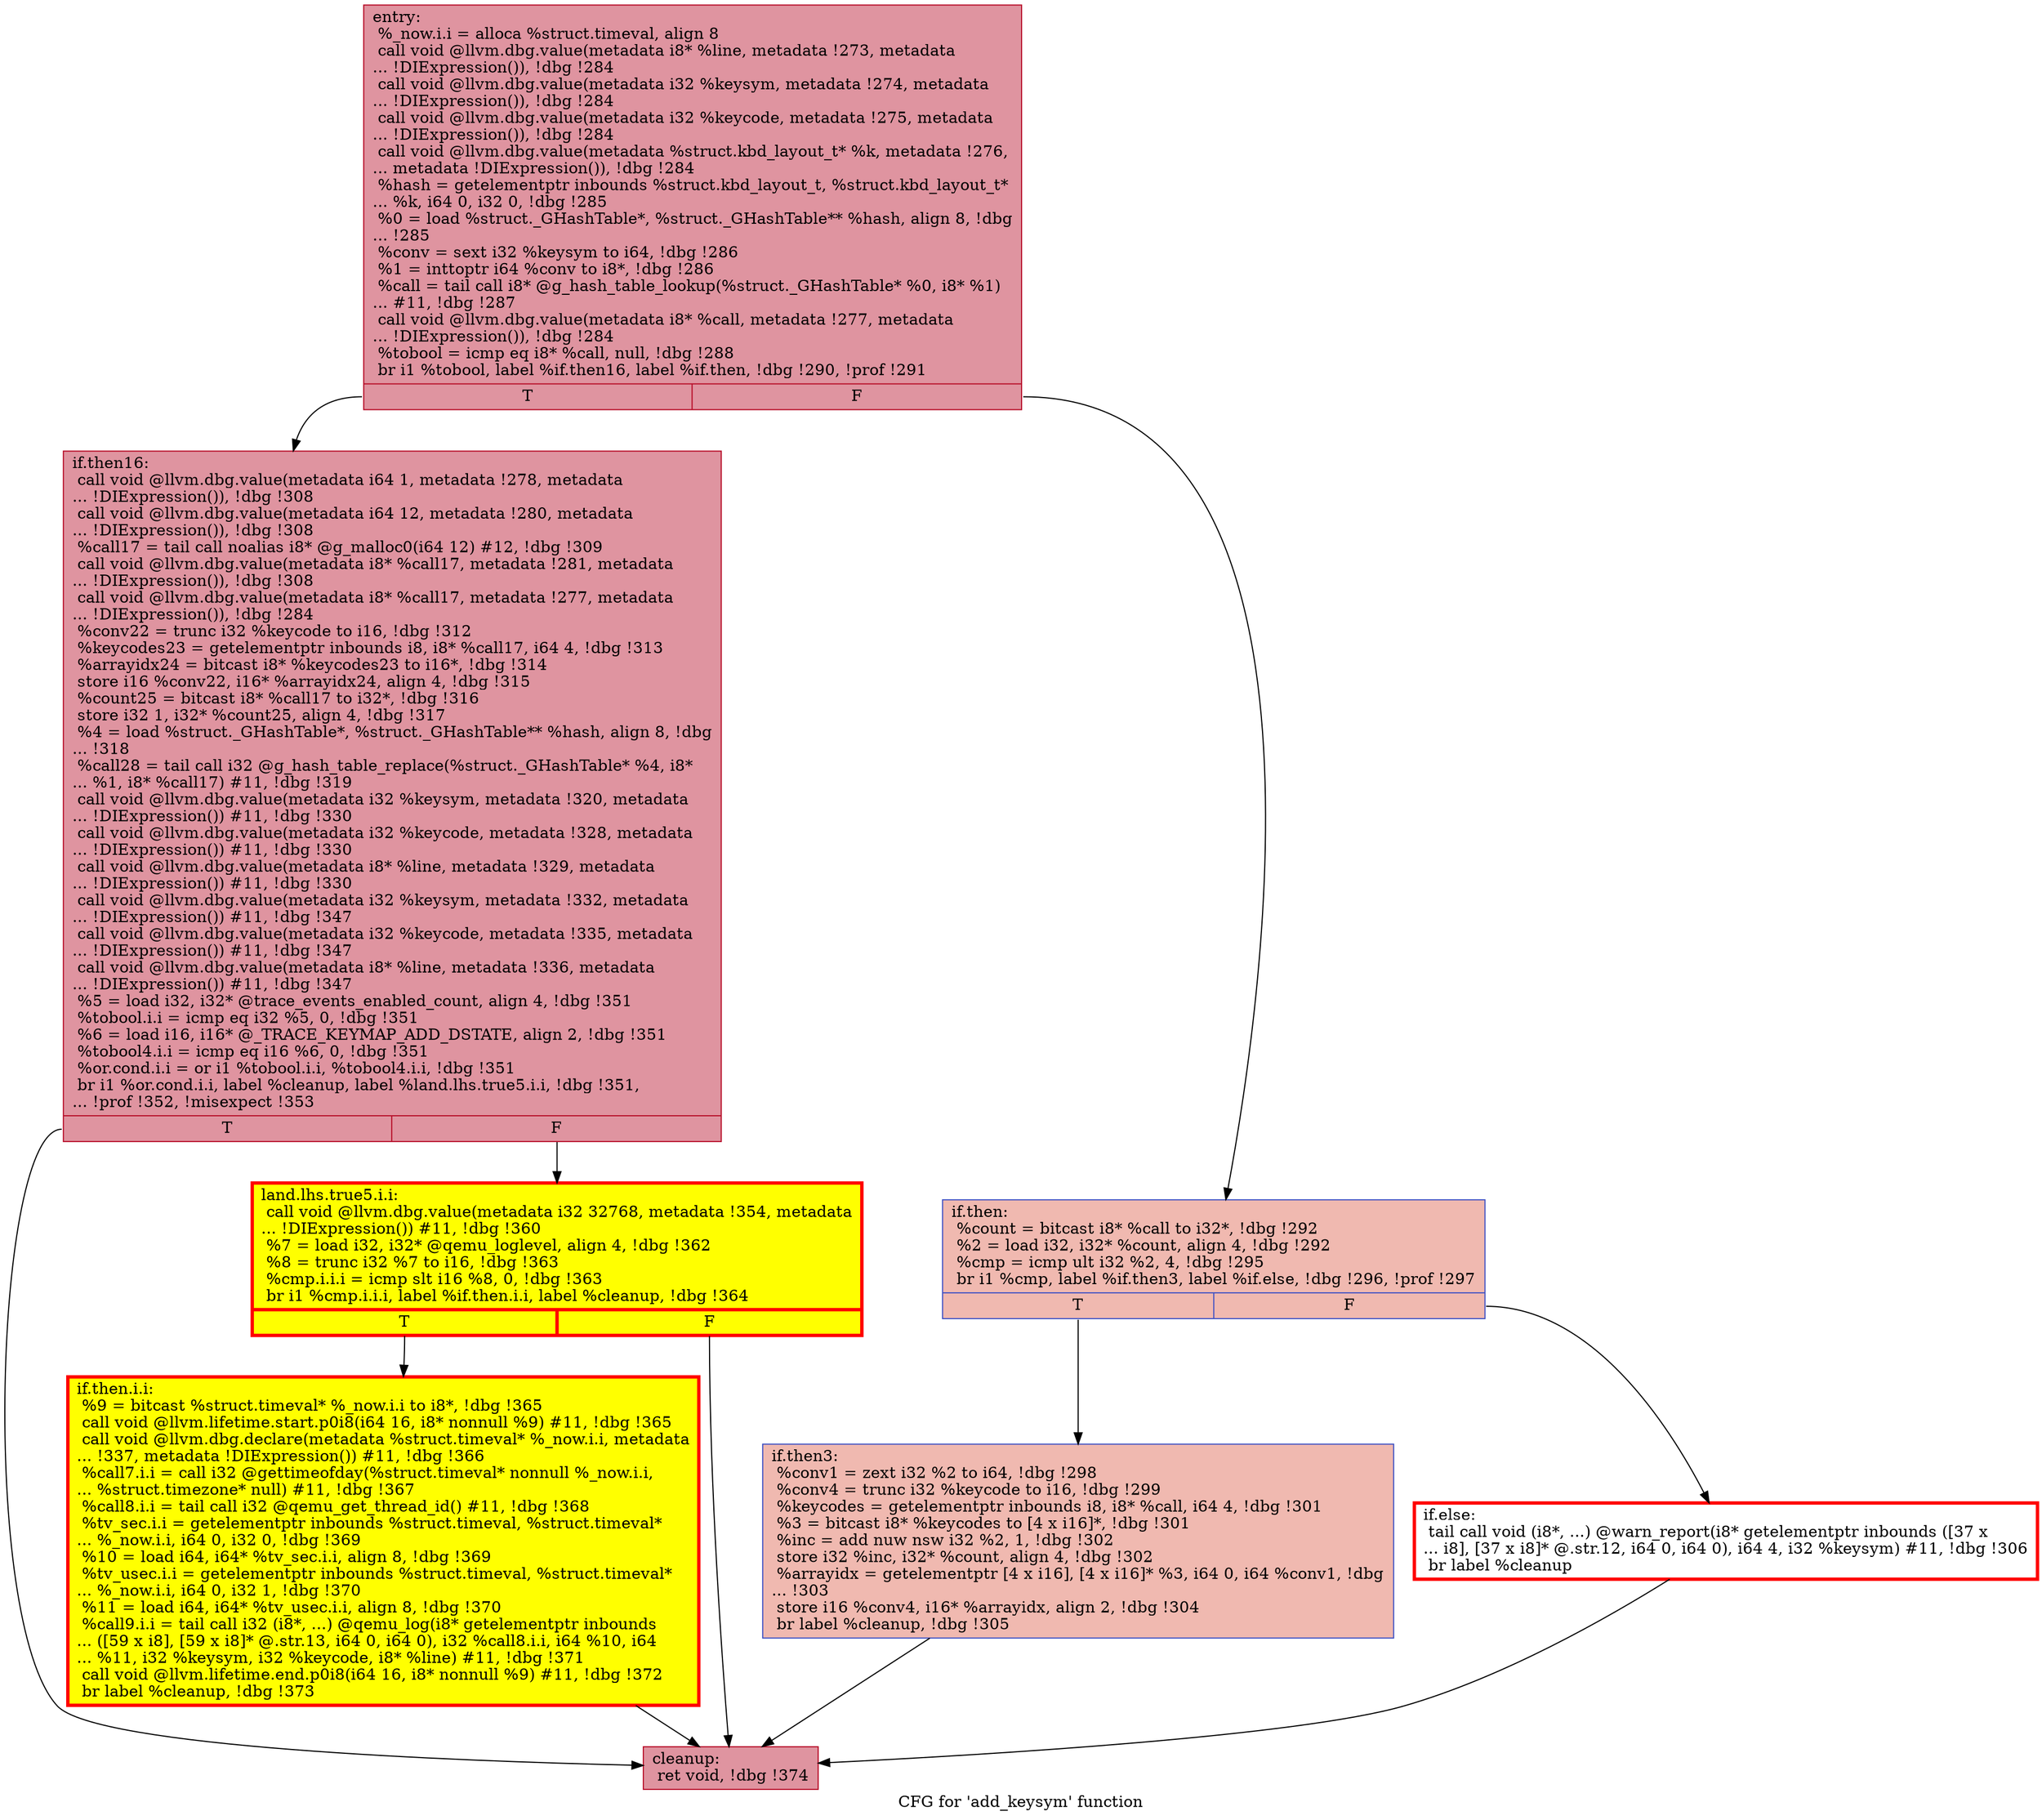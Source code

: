 digraph "CFG for 'add_keysym' function" {
	label="CFG for 'add_keysym' function";

	Node0x559b6323a540 [shape=record,color="#b70d28ff", style=filled, fillcolor="#b70d2870",label="{entry:\l  %_now.i.i = alloca %struct.timeval, align 8\l  call void @llvm.dbg.value(metadata i8* %line, metadata !273, metadata\l... !DIExpression()), !dbg !284\l  call void @llvm.dbg.value(metadata i32 %keysym, metadata !274, metadata\l... !DIExpression()), !dbg !284\l  call void @llvm.dbg.value(metadata i32 %keycode, metadata !275, metadata\l... !DIExpression()), !dbg !284\l  call void @llvm.dbg.value(metadata %struct.kbd_layout_t* %k, metadata !276,\l... metadata !DIExpression()), !dbg !284\l  %hash = getelementptr inbounds %struct.kbd_layout_t, %struct.kbd_layout_t*\l... %k, i64 0, i32 0, !dbg !285\l  %0 = load %struct._GHashTable*, %struct._GHashTable** %hash, align 8, !dbg\l... !285\l  %conv = sext i32 %keysym to i64, !dbg !286\l  %1 = inttoptr i64 %conv to i8*, !dbg !286\l  %call = tail call i8* @g_hash_table_lookup(%struct._GHashTable* %0, i8* %1)\l... #11, !dbg !287\l  call void @llvm.dbg.value(metadata i8* %call, metadata !277, metadata\l... !DIExpression()), !dbg !284\l  %tobool = icmp eq i8* %call, null, !dbg !288\l  br i1 %tobool, label %if.then16, label %if.then, !dbg !290, !prof !291\l|{<s0>T|<s1>F}}"];
	Node0x559b6323a540:s0 -> Node0x559b63240b90;
	Node0x559b6323a540:s1 -> Node0x559b6323d800;
	Node0x559b6323d800 [shape=record,color="#3d50c3ff", style=filled, fillcolor="#de614d70",label="{if.then:                                          \l  %count = bitcast i8* %call to i32*, !dbg !292\l  %2 = load i32, i32* %count, align 4, !dbg !292\l  %cmp = icmp ult i32 %2, 4, !dbg !295\l  br i1 %cmp, label %if.then3, label %if.else, !dbg !296, !prof !297\l|{<s0>T|<s1>F}}"];
	Node0x559b6323d800:s0 -> Node0x559b6323dbf0;
	Node0x559b6323d800:s1 -> Node0x559b6323dcd0;
	Node0x559b6323dbf0 [shape=record,color="#3d50c3ff", style=filled, fillcolor="#de614d70",label="{if.then3:                                         \l  %conv1 = zext i32 %2 to i64, !dbg !298\l  %conv4 = trunc i32 %keycode to i16, !dbg !299\l  %keycodes = getelementptr inbounds i8, i8* %call, i64 4, !dbg !301\l  %3 = bitcast i8* %keycodes to [4 x i16]*, !dbg !301\l  %inc = add nuw nsw i32 %2, 1, !dbg !302\l  store i32 %inc, i32* %count, align 4, !dbg !302\l  %arrayidx = getelementptr [4 x i16], [4 x i16]* %3, i64 0, i64 %conv1, !dbg\l... !303\l  store i16 %conv4, i16* %arrayidx, align 2, !dbg !304\l  br label %cleanup, !dbg !305\l}"];
	Node0x559b6323dbf0 -> Node0x559b6323f5c0;
	Node0x559b6323dcd0 [shape=record,penwidth=3.0, color="red",label="{if.else:                                          \l  tail call void (i8*, ...) @warn_report(i8* getelementptr inbounds ([37 x\l... i8], [37 x i8]* @.str.12, i64 0, i64 0), i64 4, i32 %keysym) #11, !dbg !306\l  br label %cleanup\l}"];
	Node0x559b6323dcd0 -> Node0x559b6323f5c0;
	Node0x559b63240b90 [shape=record,color="#b70d28ff", style=filled, fillcolor="#b70d2870",label="{if.then16:                                        \l  call void @llvm.dbg.value(metadata i64 1, metadata !278, metadata\l... !DIExpression()), !dbg !308\l  call void @llvm.dbg.value(metadata i64 12, metadata !280, metadata\l... !DIExpression()), !dbg !308\l  %call17 = tail call noalias i8* @g_malloc0(i64 12) #12, !dbg !309\l  call void @llvm.dbg.value(metadata i8* %call17, metadata !281, metadata\l... !DIExpression()), !dbg !308\l  call void @llvm.dbg.value(metadata i8* %call17, metadata !277, metadata\l... !DIExpression()), !dbg !284\l  %conv22 = trunc i32 %keycode to i16, !dbg !312\l  %keycodes23 = getelementptr inbounds i8, i8* %call17, i64 4, !dbg !313\l  %arrayidx24 = bitcast i8* %keycodes23 to i16*, !dbg !314\l  store i16 %conv22, i16* %arrayidx24, align 4, !dbg !315\l  %count25 = bitcast i8* %call17 to i32*, !dbg !316\l  store i32 1, i32* %count25, align 4, !dbg !317\l  %4 = load %struct._GHashTable*, %struct._GHashTable** %hash, align 8, !dbg\l... !318\l  %call28 = tail call i32 @g_hash_table_replace(%struct._GHashTable* %4, i8*\l... %1, i8* %call17) #11, !dbg !319\l  call void @llvm.dbg.value(metadata i32 %keysym, metadata !320, metadata\l... !DIExpression()) #11, !dbg !330\l  call void @llvm.dbg.value(metadata i32 %keycode, metadata !328, metadata\l... !DIExpression()) #11, !dbg !330\l  call void @llvm.dbg.value(metadata i8* %line, metadata !329, metadata\l... !DIExpression()) #11, !dbg !330\l  call void @llvm.dbg.value(metadata i32 %keysym, metadata !332, metadata\l... !DIExpression()) #11, !dbg !347\l  call void @llvm.dbg.value(metadata i32 %keycode, metadata !335, metadata\l... !DIExpression()) #11, !dbg !347\l  call void @llvm.dbg.value(metadata i8* %line, metadata !336, metadata\l... !DIExpression()) #11, !dbg !347\l  %5 = load i32, i32* @trace_events_enabled_count, align 4, !dbg !351\l  %tobool.i.i = icmp eq i32 %5, 0, !dbg !351\l  %6 = load i16, i16* @_TRACE_KEYMAP_ADD_DSTATE, align 2, !dbg !351\l  %tobool4.i.i = icmp eq i16 %6, 0, !dbg !351\l  %or.cond.i.i = or i1 %tobool.i.i, %tobool4.i.i, !dbg !351\l  br i1 %or.cond.i.i, label %cleanup, label %land.lhs.true5.i.i, !dbg !351,\l... !prof !352, !misexpect !353\l|{<s0>T|<s1>F}}"];
	Node0x559b63240b90:s0 -> Node0x559b6323f5c0;
	Node0x559b63240b90:s1 -> Node0x559b632194c0;
	Node0x559b632194c0 [shape=record,penwidth=3.0, style="filled", color="red", fillcolor="yellow",label="{land.lhs.true5.i.i:                               \l  call void @llvm.dbg.value(metadata i32 32768, metadata !354, metadata\l... !DIExpression()) #11, !dbg !360\l  %7 = load i32, i32* @qemu_loglevel, align 4, !dbg !362\l  %8 = trunc i32 %7 to i16, !dbg !363\l  %cmp.i.i.i = icmp slt i16 %8, 0, !dbg !363\l  br i1 %cmp.i.i.i, label %if.then.i.i, label %cleanup, !dbg !364\l|{<s0>T|<s1>F}}"];
	Node0x559b632194c0:s0 -> Node0x559b632286c0;
	Node0x559b632194c0:s1 -> Node0x559b6323f5c0;
	Node0x559b632286c0 [shape=record,penwidth=3.0, style="filled", color="red", fillcolor="yellow",label="{if.then.i.i:                                      \l  %9 = bitcast %struct.timeval* %_now.i.i to i8*, !dbg !365\l  call void @llvm.lifetime.start.p0i8(i64 16, i8* nonnull %9) #11, !dbg !365\l  call void @llvm.dbg.declare(metadata %struct.timeval* %_now.i.i, metadata\l... !337, metadata !DIExpression()) #11, !dbg !366\l  %call7.i.i = call i32 @gettimeofday(%struct.timeval* nonnull %_now.i.i,\l... %struct.timezone* null) #11, !dbg !367\l  %call8.i.i = tail call i32 @qemu_get_thread_id() #11, !dbg !368\l  %tv_sec.i.i = getelementptr inbounds %struct.timeval, %struct.timeval*\l... %_now.i.i, i64 0, i32 0, !dbg !369\l  %10 = load i64, i64* %tv_sec.i.i, align 8, !dbg !369\l  %tv_usec.i.i = getelementptr inbounds %struct.timeval, %struct.timeval*\l... %_now.i.i, i64 0, i32 1, !dbg !370\l  %11 = load i64, i64* %tv_usec.i.i, align 8, !dbg !370\l  %call9.i.i = tail call i32 (i8*, ...) @qemu_log(i8* getelementptr inbounds\l... ([59 x i8], [59 x i8]* @.str.13, i64 0, i64 0), i32 %call8.i.i, i64 %10, i64\l... %11, i32 %keysym, i32 %keycode, i8* %line) #11, !dbg !371\l  call void @llvm.lifetime.end.p0i8(i64 16, i8* nonnull %9) #11, !dbg !372\l  br label %cleanup, !dbg !373\l}"];
	Node0x559b632286c0 -> Node0x559b6323f5c0;
	Node0x559b6323f5c0 [shape=record,color="#b70d28ff", style=filled, fillcolor="#b70d2870",label="{cleanup:                                          \l  ret void, !dbg !374\l}"];
}
